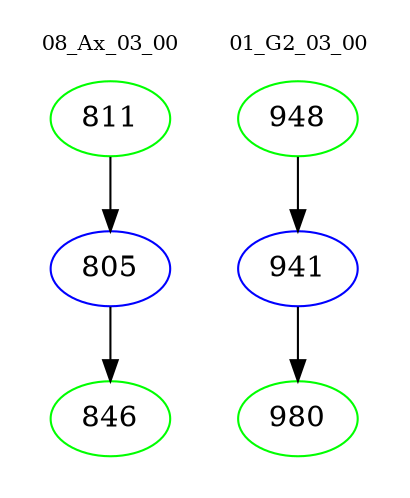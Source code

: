 digraph{
subgraph cluster_0 {
color = white
label = "08_Ax_03_00";
fontsize=10;
T0_811 [label="811", color="green"]
T0_811 -> T0_805 [color="black"]
T0_805 [label="805", color="blue"]
T0_805 -> T0_846 [color="black"]
T0_846 [label="846", color="green"]
}
subgraph cluster_1 {
color = white
label = "01_G2_03_00";
fontsize=10;
T1_948 [label="948", color="green"]
T1_948 -> T1_941 [color="black"]
T1_941 [label="941", color="blue"]
T1_941 -> T1_980 [color="black"]
T1_980 [label="980", color="green"]
}
}
